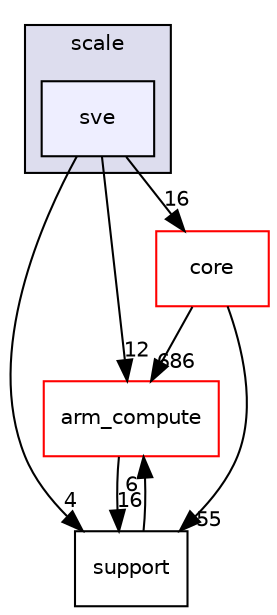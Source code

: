 digraph "src/cpu/kernels/scale/sve" {
  compound=true
  node [ fontsize="10", fontname="Helvetica"];
  edge [ labelfontsize="10", labelfontname="Helvetica"];
  subgraph clusterdir_d124c31da0c35b9984b69db8d6578477 {
    graph [ bgcolor="#ddddee", pencolor="black", label="scale" fontname="Helvetica", fontsize="10", URL="dir_d124c31da0c35b9984b69db8d6578477.xhtml"]
  dir_15dc5e363019af737c083bdcb2c72246 [shape=box, label="sve", style="filled", fillcolor="#eeeeff", pencolor="black", URL="dir_15dc5e363019af737c083bdcb2c72246.xhtml"];
  }
  dir_214608ef36d61442cb2b0c1c4e9a7def [shape=box label="arm_compute" fillcolor="white" style="filled" color="red" URL="dir_214608ef36d61442cb2b0c1c4e9a7def.xhtml"];
  dir_5815af820a9cc9481f1d0990a0d60286 [shape=box label="support" URL="dir_5815af820a9cc9481f1d0990a0d60286.xhtml"];
  dir_aebb8dcc11953d78e620bbef0b9e2183 [shape=box label="core" fillcolor="white" style="filled" color="red" URL="dir_aebb8dcc11953d78e620bbef0b9e2183.xhtml"];
  dir_214608ef36d61442cb2b0c1c4e9a7def->dir_5815af820a9cc9481f1d0990a0d60286 [headlabel="16", labeldistance=1.5 headhref="dir_000000_000031.xhtml"];
  dir_aebb8dcc11953d78e620bbef0b9e2183->dir_214608ef36d61442cb2b0c1c4e9a7def [headlabel="686", labeldistance=1.5 headhref="dir_000017_000000.xhtml"];
  dir_aebb8dcc11953d78e620bbef0b9e2183->dir_5815af820a9cc9481f1d0990a0d60286 [headlabel="55", labeldistance=1.5 headhref="dir_000017_000031.xhtml"];
  dir_5815af820a9cc9481f1d0990a0d60286->dir_214608ef36d61442cb2b0c1c4e9a7def [headlabel="6", labeldistance=1.5 headhref="dir_000031_000000.xhtml"];
  dir_15dc5e363019af737c083bdcb2c72246->dir_214608ef36d61442cb2b0c1c4e9a7def [headlabel="12", labeldistance=1.5 headhref="dir_000411_000000.xhtml"];
  dir_15dc5e363019af737c083bdcb2c72246->dir_5815af820a9cc9481f1d0990a0d60286 [headlabel="4", labeldistance=1.5 headhref="dir_000411_000031.xhtml"];
  dir_15dc5e363019af737c083bdcb2c72246->dir_aebb8dcc11953d78e620bbef0b9e2183 [headlabel="16", labeldistance=1.5 headhref="dir_000411_000017.xhtml"];
}
